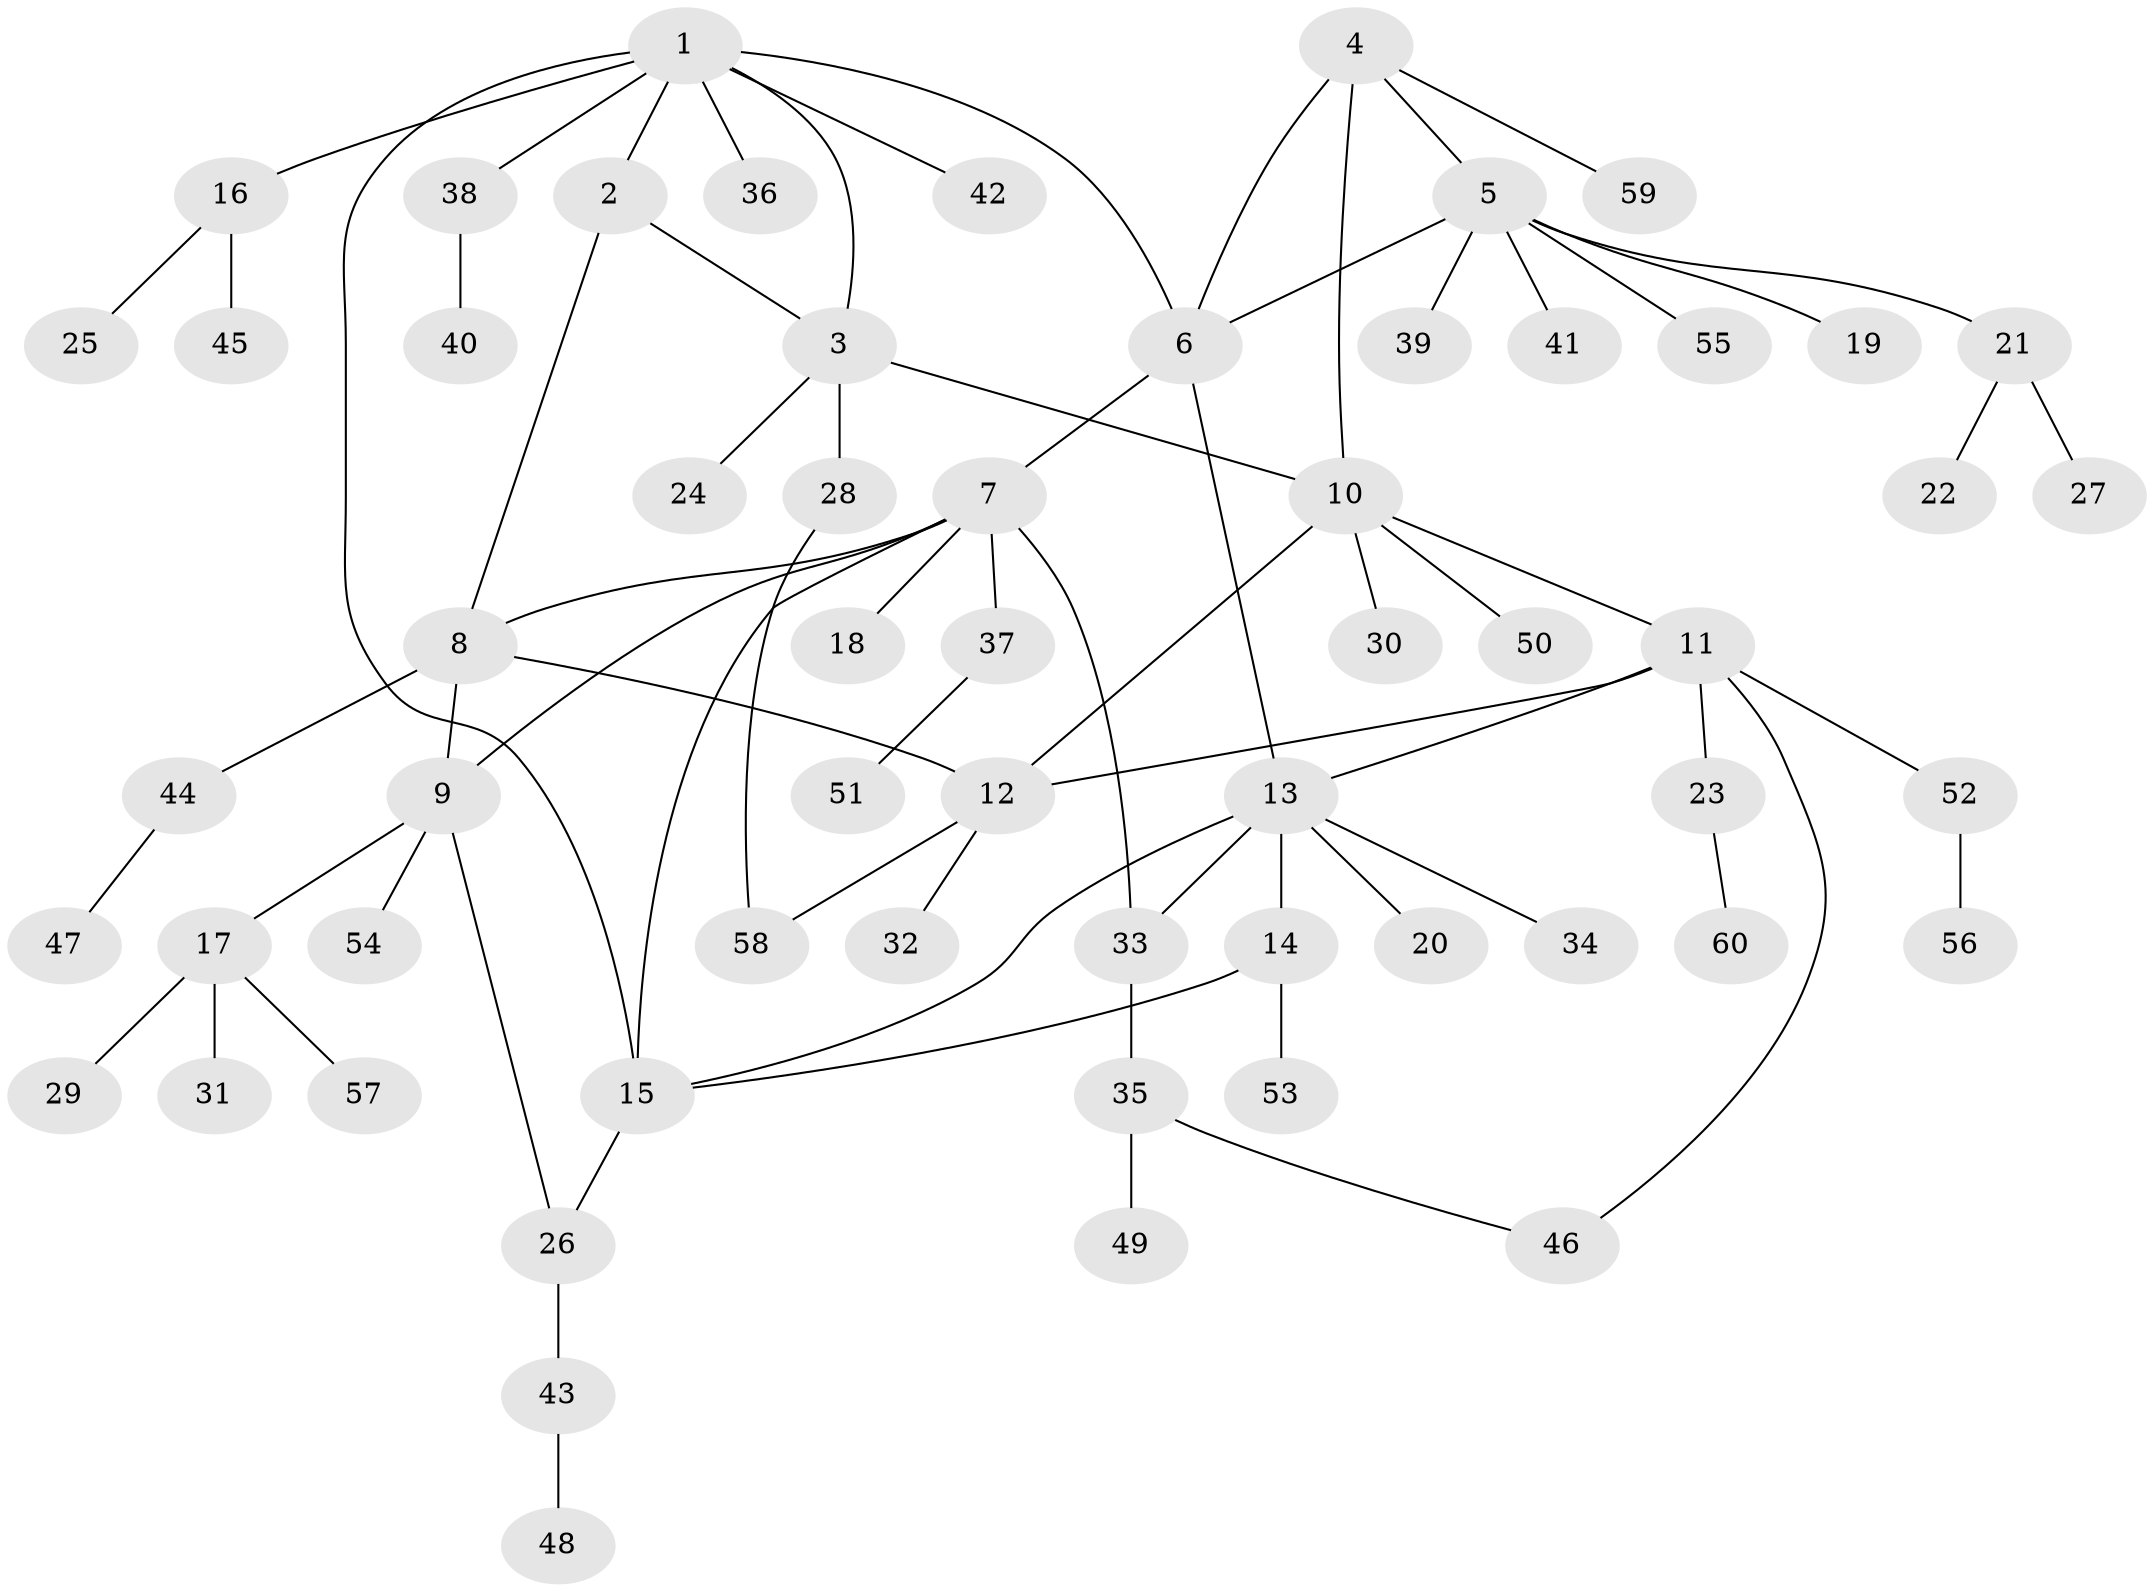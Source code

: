 // Generated by graph-tools (version 1.1) at 2025/50/03/09/25 03:50:38]
// undirected, 60 vertices, 74 edges
graph export_dot {
graph [start="1"]
  node [color=gray90,style=filled];
  1;
  2;
  3;
  4;
  5;
  6;
  7;
  8;
  9;
  10;
  11;
  12;
  13;
  14;
  15;
  16;
  17;
  18;
  19;
  20;
  21;
  22;
  23;
  24;
  25;
  26;
  27;
  28;
  29;
  30;
  31;
  32;
  33;
  34;
  35;
  36;
  37;
  38;
  39;
  40;
  41;
  42;
  43;
  44;
  45;
  46;
  47;
  48;
  49;
  50;
  51;
  52;
  53;
  54;
  55;
  56;
  57;
  58;
  59;
  60;
  1 -- 2;
  1 -- 3;
  1 -- 6;
  1 -- 15;
  1 -- 16;
  1 -- 36;
  1 -- 38;
  1 -- 42;
  2 -- 3;
  2 -- 8;
  3 -- 10;
  3 -- 24;
  3 -- 28;
  4 -- 5;
  4 -- 6;
  4 -- 10;
  4 -- 59;
  5 -- 6;
  5 -- 19;
  5 -- 21;
  5 -- 39;
  5 -- 41;
  5 -- 55;
  6 -- 7;
  6 -- 13;
  7 -- 8;
  7 -- 9;
  7 -- 15;
  7 -- 18;
  7 -- 33;
  7 -- 37;
  8 -- 9;
  8 -- 12;
  8 -- 44;
  9 -- 17;
  9 -- 26;
  9 -- 54;
  10 -- 11;
  10 -- 12;
  10 -- 30;
  10 -- 50;
  11 -- 12;
  11 -- 13;
  11 -- 23;
  11 -- 46;
  11 -- 52;
  12 -- 32;
  12 -- 58;
  13 -- 14;
  13 -- 15;
  13 -- 20;
  13 -- 33;
  13 -- 34;
  14 -- 15;
  14 -- 53;
  15 -- 26;
  16 -- 25;
  16 -- 45;
  17 -- 29;
  17 -- 31;
  17 -- 57;
  21 -- 22;
  21 -- 27;
  23 -- 60;
  26 -- 43;
  28 -- 58;
  33 -- 35;
  35 -- 46;
  35 -- 49;
  37 -- 51;
  38 -- 40;
  43 -- 48;
  44 -- 47;
  52 -- 56;
}
